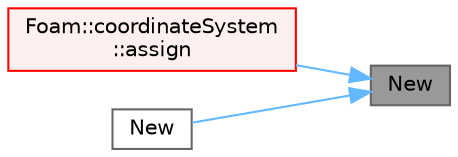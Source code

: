 digraph "New"
{
 // LATEX_PDF_SIZE
  bgcolor="transparent";
  edge [fontname=Helvetica,fontsize=10,labelfontname=Helvetica,labelfontsize=10];
  node [fontname=Helvetica,fontsize=10,shape=box,height=0.2,width=0.4];
  rankdir="RL";
  Node1 [id="Node000001",label="New",height=0.2,width=0.4,color="gray40", fillcolor="grey60", style="filled", fontcolor="black",tooltip=" "];
  Node1 -> Node2 [id="edge1_Node000001_Node000002",dir="back",color="steelblue1",style="solid",tooltip=" "];
  Node2 [id="Node000002",label="Foam::coordinateSystem\l::assign",height=0.2,width=0.4,color="red", fillcolor="#FFF0F0", style="filled",URL="$classFoam_1_1coordinateSystem.html#ac5bc9f358ebb904568fe56abaf7ff92f",tooltip=" "];
  Node1 -> Node5 [id="edge2_Node000001_Node000005",dir="back",color="steelblue1",style="solid",tooltip=" "];
  Node5 [id="Node000005",label="New",height=0.2,width=0.4,color="grey40", fillcolor="white", style="filled",URL="$classFoam_1_1coordinateRotation.html#aa84ac736faa639abafcea64074ff0eea",tooltip=" "];
}
